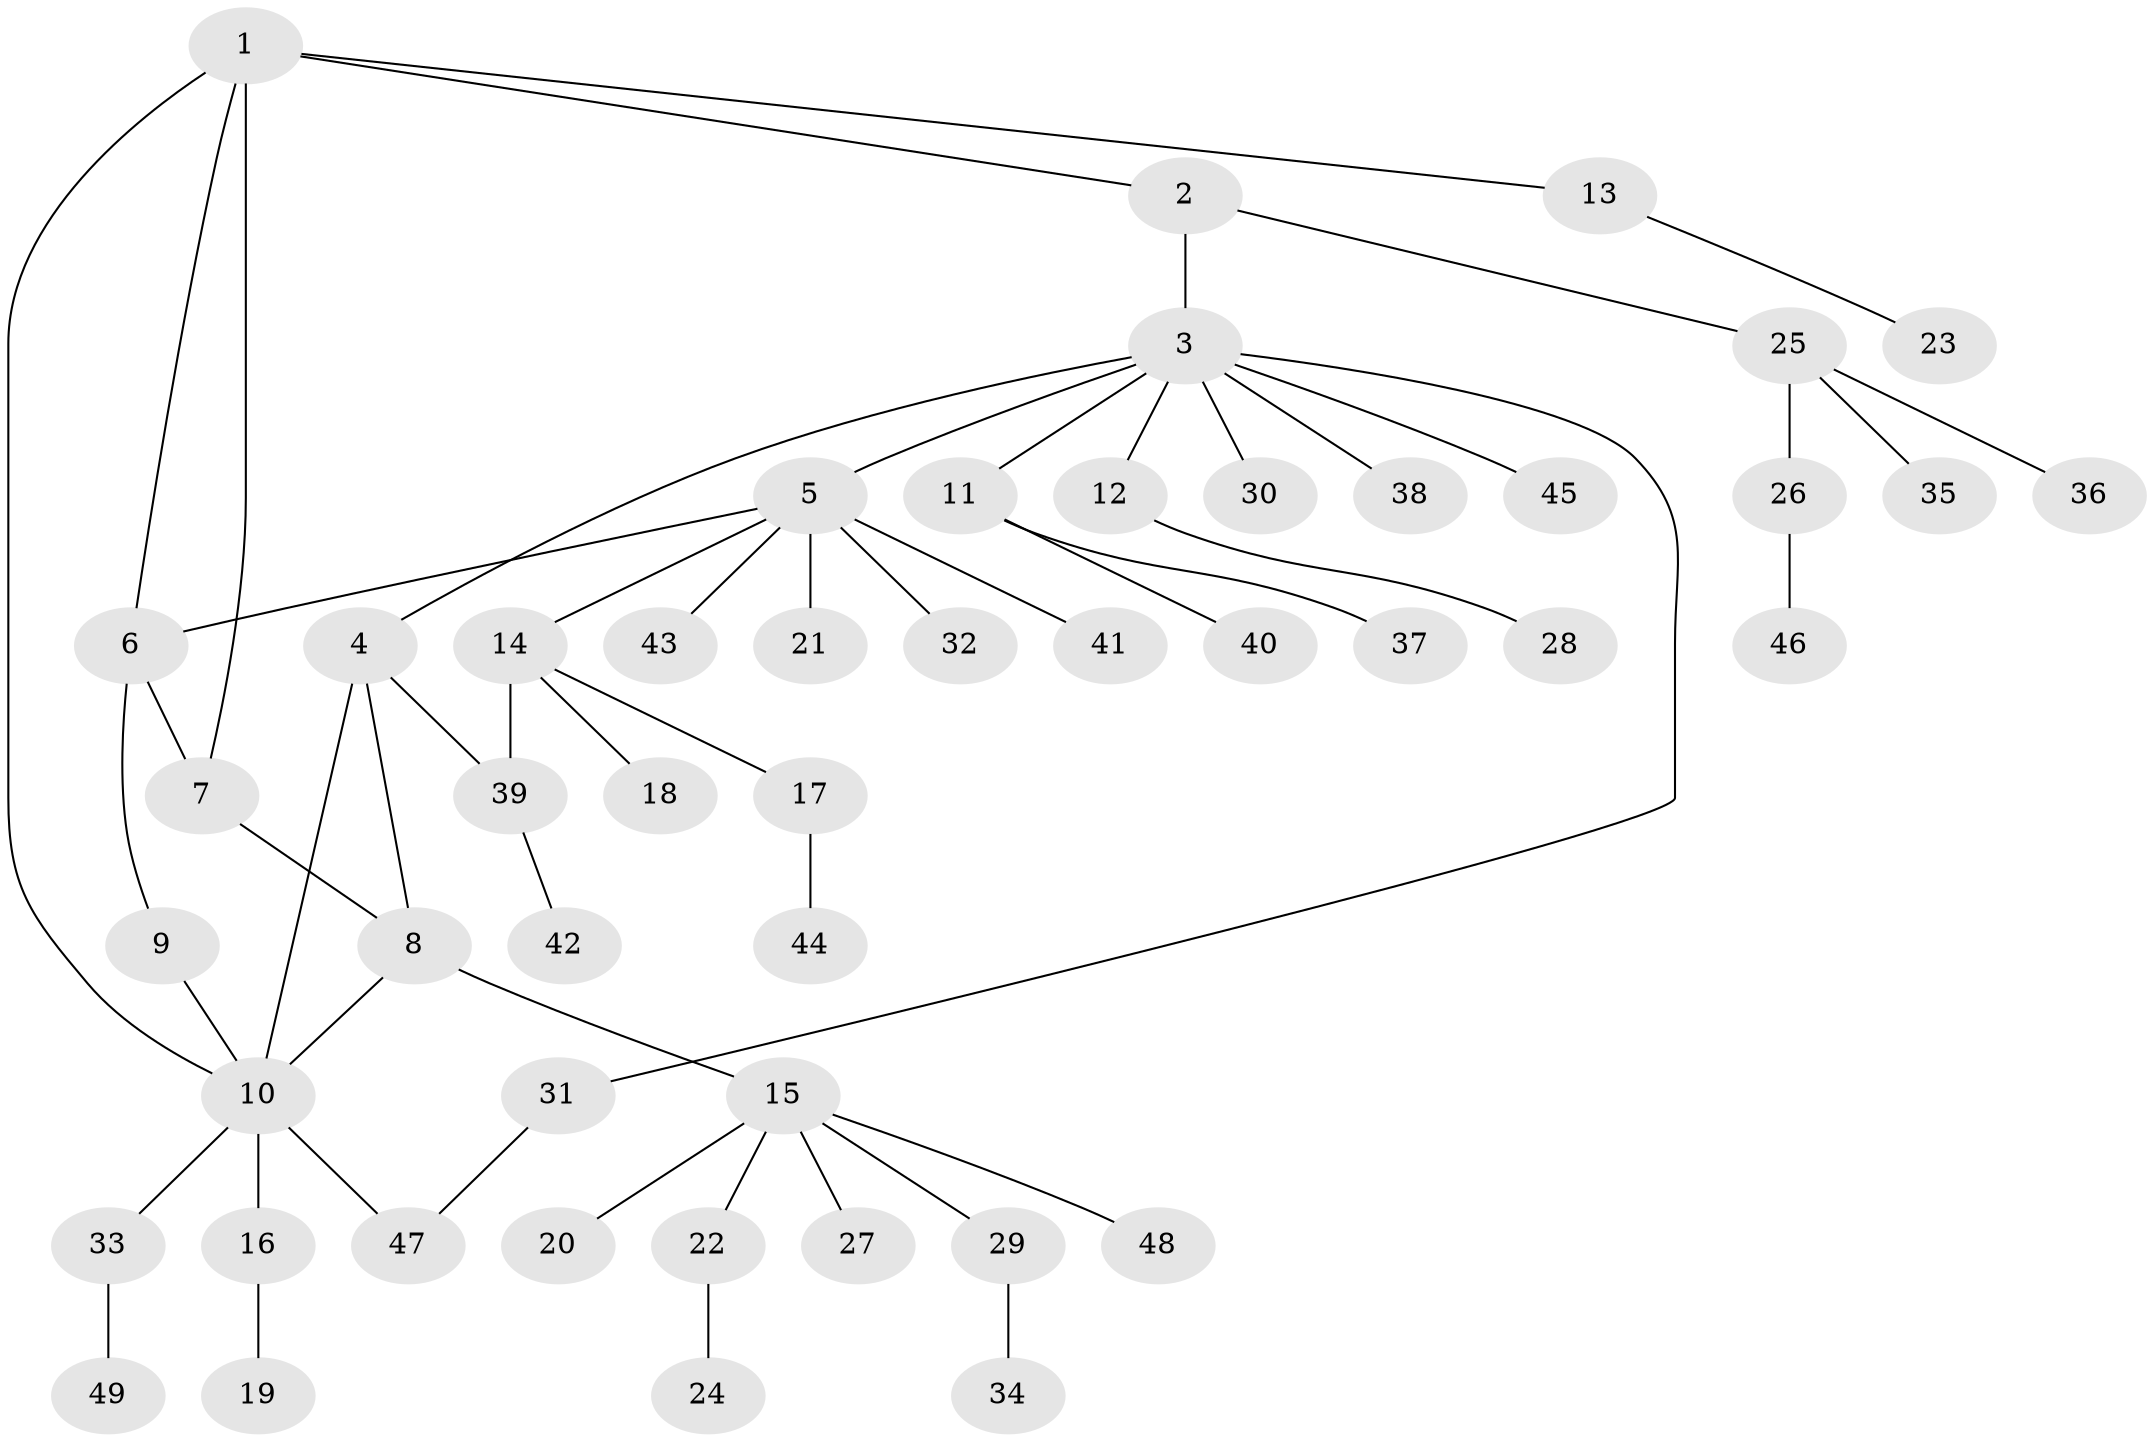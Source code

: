 // Generated by graph-tools (version 1.1) at 2025/26/03/09/25 03:26:40]
// undirected, 49 vertices, 56 edges
graph export_dot {
graph [start="1"]
  node [color=gray90,style=filled];
  1;
  2;
  3;
  4;
  5;
  6;
  7;
  8;
  9;
  10;
  11;
  12;
  13;
  14;
  15;
  16;
  17;
  18;
  19;
  20;
  21;
  22;
  23;
  24;
  25;
  26;
  27;
  28;
  29;
  30;
  31;
  32;
  33;
  34;
  35;
  36;
  37;
  38;
  39;
  40;
  41;
  42;
  43;
  44;
  45;
  46;
  47;
  48;
  49;
  1 -- 2;
  1 -- 6;
  1 -- 7;
  1 -- 10;
  1 -- 13;
  2 -- 3;
  2 -- 25;
  3 -- 4;
  3 -- 5;
  3 -- 11;
  3 -- 12;
  3 -- 30;
  3 -- 31;
  3 -- 38;
  3 -- 45;
  4 -- 8;
  4 -- 10;
  4 -- 39;
  5 -- 6;
  5 -- 14;
  5 -- 21;
  5 -- 32;
  5 -- 41;
  5 -- 43;
  6 -- 7;
  6 -- 9;
  7 -- 8;
  8 -- 10;
  8 -- 15;
  9 -- 10;
  10 -- 16;
  10 -- 33;
  10 -- 47;
  11 -- 37;
  11 -- 40;
  12 -- 28;
  13 -- 23;
  14 -- 17;
  14 -- 18;
  14 -- 39;
  15 -- 20;
  15 -- 22;
  15 -- 27;
  15 -- 29;
  15 -- 48;
  16 -- 19;
  17 -- 44;
  22 -- 24;
  25 -- 26;
  25 -- 35;
  25 -- 36;
  26 -- 46;
  29 -- 34;
  31 -- 47;
  33 -- 49;
  39 -- 42;
}

